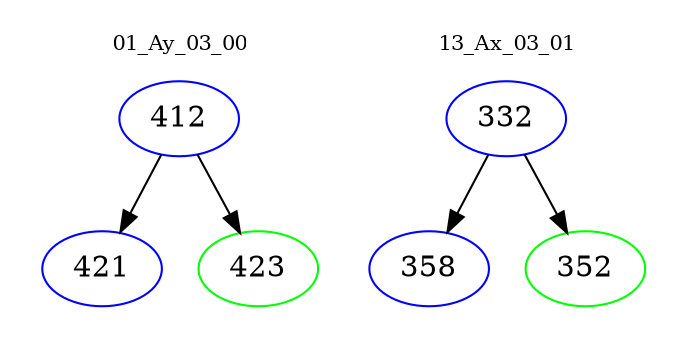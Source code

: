 digraph{
subgraph cluster_0 {
color = white
label = "01_Ay_03_00";
fontsize=10;
T0_412 [label="412", color="blue"]
T0_412 -> T0_421 [color="black"]
T0_421 [label="421", color="blue"]
T0_412 -> T0_423 [color="black"]
T0_423 [label="423", color="green"]
}
subgraph cluster_1 {
color = white
label = "13_Ax_03_01";
fontsize=10;
T1_332 [label="332", color="blue"]
T1_332 -> T1_358 [color="black"]
T1_358 [label="358", color="blue"]
T1_332 -> T1_352 [color="black"]
T1_352 [label="352", color="green"]
}
}
